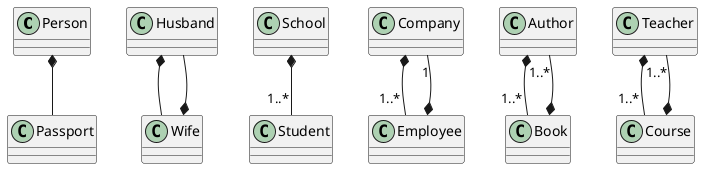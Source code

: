 @startuml

' One-to-One Unidirectional
class Person
class Passport
Person *-- Passport

' One-to-One Bidirectional
class Husband
class Wife
Husband *-- Wife
Wife *-- Husband

' One-to-Many Unidirectional
class School
class Student
School *-- "1..*" Student

' One-to-Many Bidirectional
class Company
class Employee
Company *-- "1..*" Employee
Employee *-- "1" Company

' Many-to-Many Unidirectional
class Author
class Book
Author *-- "1..*" Book
Book *-- "1..*" Author

' Many-to-Many Bidirectional
class Teacher
class Course
Teacher *-- "1..*" Course
Course *-- "1..*" Teacher

@enduml